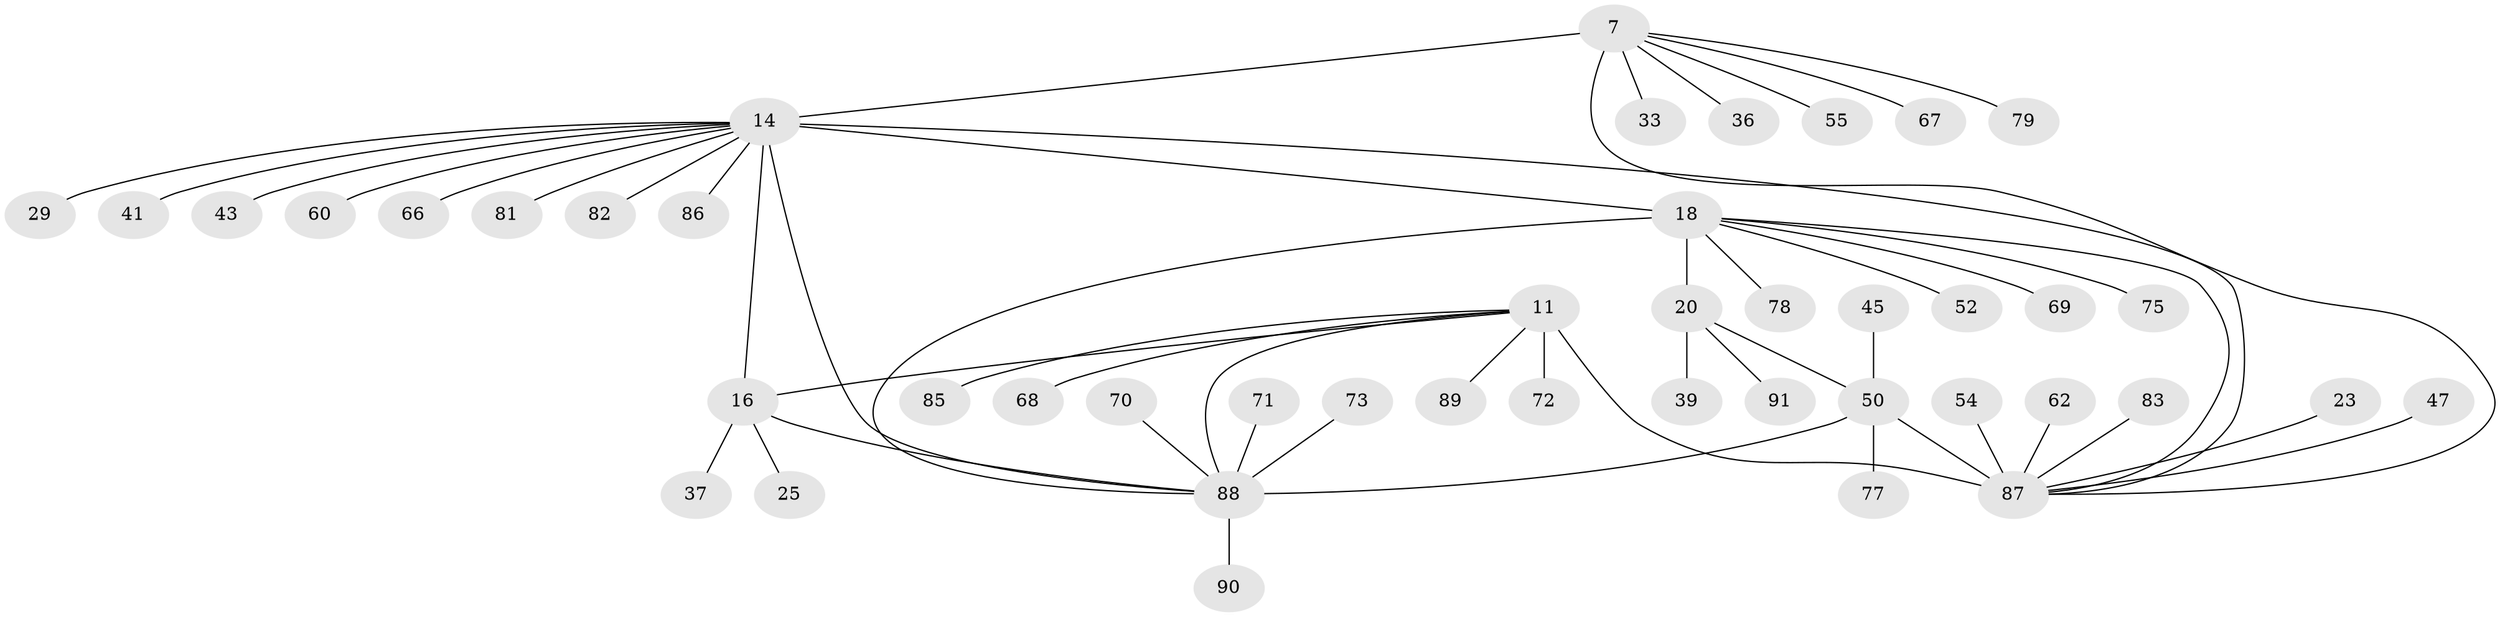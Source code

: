 // original degree distribution, {5: 0.06593406593406594, 9: 0.01098901098901099, 6: 0.04395604395604396, 12: 0.01098901098901099, 8: 0.04395604395604396, 7: 0.04395604395604396, 4: 0.03296703296703297, 3: 0.04395604395604396, 2: 0.14285714285714285, 1: 0.5604395604395604}
// Generated by graph-tools (version 1.1) at 2025/58/03/04/25 21:58:26]
// undirected, 45 vertices, 52 edges
graph export_dot {
graph [start="1"]
  node [color=gray90,style=filled];
  7 [super="+5"];
  11 [super="+10"];
  14 [super="+13+8"];
  16 [super="+15"];
  18 [super="+17"];
  20 [super="+19"];
  23;
  25;
  29 [super="+28"];
  33;
  36;
  37;
  39;
  41;
  43;
  45;
  47;
  50 [super="+3"];
  52;
  54;
  55 [super="+48"];
  60 [super="+35"];
  62;
  66;
  67;
  68;
  69 [super="+21+63"];
  70;
  71;
  72;
  73;
  75 [super="+74"];
  77;
  78;
  79 [super="+51"];
  81;
  82 [super="+65+76"];
  83 [super="+30"];
  85;
  86;
  87 [super="+49+12"];
  88 [super="+59+84+26+27+40+42+56+58"];
  89;
  90;
  91 [super="+80"];
  7 -- 36;
  7 -- 67;
  7 -- 33;
  7 -- 55;
  7 -- 87;
  7 -- 79;
  7 -- 14 [weight=4];
  11 -- 16;
  11 -- 68;
  11 -- 87 [weight=5];
  11 -- 89;
  11 -- 85;
  11 -- 72;
  11 -- 88;
  14 -- 16 [weight=4];
  14 -- 41;
  14 -- 18 [weight=2];
  14 -- 60;
  14 -- 87 [weight=2];
  14 -- 82;
  14 -- 66;
  14 -- 43;
  14 -- 81;
  14 -- 86;
  14 -- 29;
  14 -- 88 [weight=2];
  16 -- 25;
  16 -- 37;
  16 -- 88;
  18 -- 20 [weight=4];
  18 -- 78;
  18 -- 52;
  18 -- 88;
  18 -- 69;
  18 -- 87;
  18 -- 75;
  20 -- 39;
  20 -- 91;
  20 -- 50;
  23 -- 87;
  45 -- 50;
  47 -- 87;
  50 -- 87 [weight=2];
  50 -- 77;
  50 -- 88 [weight=4];
  54 -- 87;
  62 -- 87;
  70 -- 88;
  71 -- 88;
  73 -- 88;
  83 -- 87;
  88 -- 90;
}
